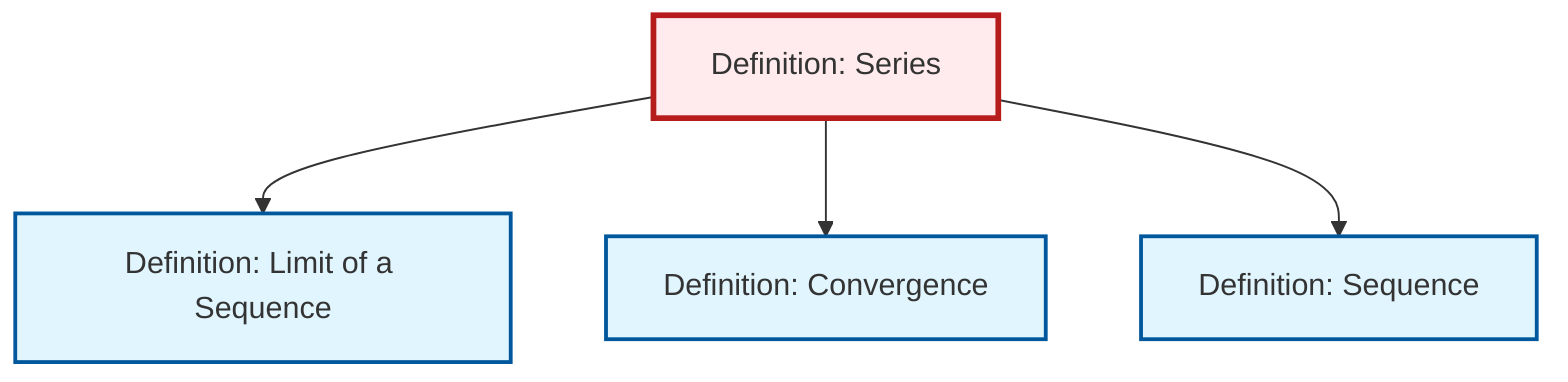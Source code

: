 graph TD
    classDef definition fill:#e1f5fe,stroke:#01579b,stroke-width:2px
    classDef theorem fill:#f3e5f5,stroke:#4a148c,stroke-width:2px
    classDef axiom fill:#fff3e0,stroke:#e65100,stroke-width:2px
    classDef example fill:#e8f5e9,stroke:#1b5e20,stroke-width:2px
    classDef current fill:#ffebee,stroke:#b71c1c,stroke-width:3px
    def-convergence["Definition: Convergence"]:::definition
    def-series["Definition: Series"]:::definition
    def-sequence["Definition: Sequence"]:::definition
    def-limit["Definition: Limit of a Sequence"]:::definition
    def-series --> def-limit
    def-series --> def-convergence
    def-series --> def-sequence
    class def-series current